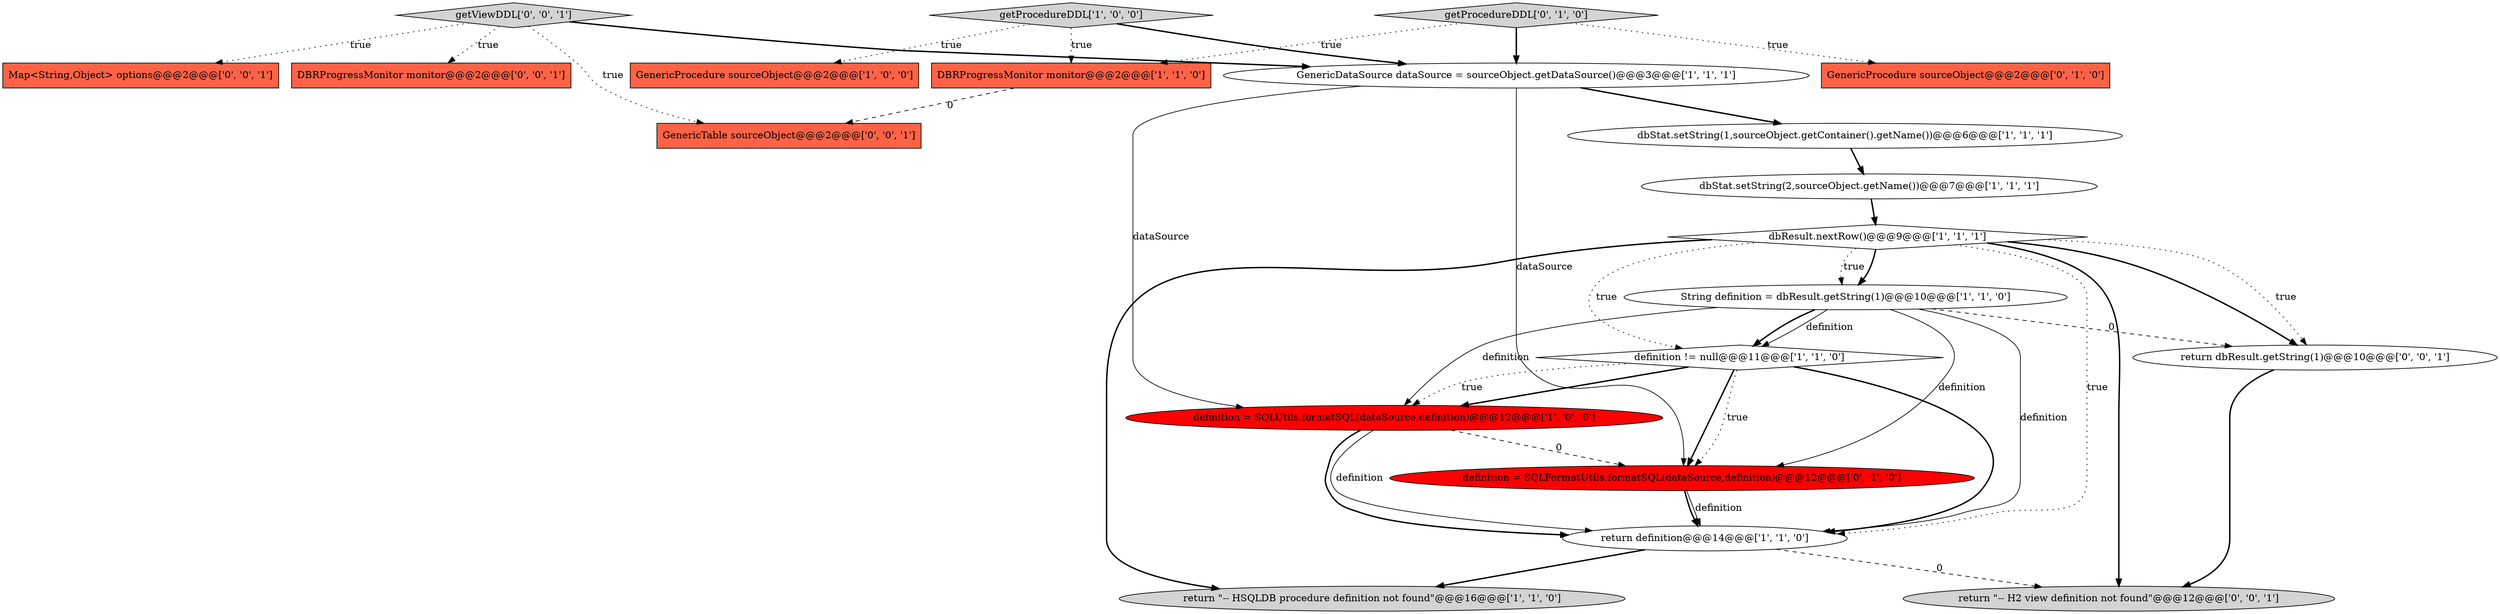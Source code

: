 digraph {
4 [style = filled, label = "return \"-- HSQLDB procedure definition not found\"@@@16@@@['1', '1', '0']", fillcolor = lightgray, shape = ellipse image = "AAA0AAABBB1BBB"];
18 [style = filled, label = "DBRProgressMonitor monitor@@@2@@@['0', '0', '1']", fillcolor = tomato, shape = box image = "AAA0AAABBB3BBB"];
15 [style = filled, label = "return dbResult.getString(1)@@@10@@@['0', '0', '1']", fillcolor = white, shape = ellipse image = "AAA0AAABBB3BBB"];
8 [style = filled, label = "dbStat.setString(1,sourceObject.getContainer().getName())@@@6@@@['1', '1', '1']", fillcolor = white, shape = ellipse image = "AAA0AAABBB1BBB"];
11 [style = filled, label = "String definition = dbResult.getString(1)@@@10@@@['1', '1', '0']", fillcolor = white, shape = ellipse image = "AAA0AAABBB1BBB"];
9 [style = filled, label = "GenericDataSource dataSource = sourceObject.getDataSource()@@@3@@@['1', '1', '1']", fillcolor = white, shape = ellipse image = "AAA0AAABBB1BBB"];
7 [style = filled, label = "definition = SQLUtils.formatSQL(dataSource,definition)@@@12@@@['1', '0', '0']", fillcolor = red, shape = ellipse image = "AAA1AAABBB1BBB"];
3 [style = filled, label = "return definition@@@14@@@['1', '1', '0']", fillcolor = white, shape = ellipse image = "AAA0AAABBB1BBB"];
0 [style = filled, label = "dbResult.nextRow()@@@9@@@['1', '1', '1']", fillcolor = white, shape = diamond image = "AAA0AAABBB1BBB"];
2 [style = filled, label = "definition != null@@@11@@@['1', '1', '0']", fillcolor = white, shape = diamond image = "AAA0AAABBB1BBB"];
5 [style = filled, label = "DBRProgressMonitor monitor@@@2@@@['1', '1', '0']", fillcolor = tomato, shape = box image = "AAA0AAABBB1BBB"];
14 [style = filled, label = "definition = SQLFormatUtils.formatSQL(dataSource,definition)@@@12@@@['0', '1', '0']", fillcolor = red, shape = ellipse image = "AAA1AAABBB2BBB"];
17 [style = filled, label = "getViewDDL['0', '0', '1']", fillcolor = lightgray, shape = diamond image = "AAA0AAABBB3BBB"];
19 [style = filled, label = "Map<String,Object> options@@@2@@@['0', '0', '1']", fillcolor = tomato, shape = box image = "AAA0AAABBB3BBB"];
6 [style = filled, label = "getProcedureDDL['1', '0', '0']", fillcolor = lightgray, shape = diamond image = "AAA0AAABBB1BBB"];
16 [style = filled, label = "return \"-- H2 view definition not found\"@@@12@@@['0', '0', '1']", fillcolor = lightgray, shape = ellipse image = "AAA0AAABBB3BBB"];
20 [style = filled, label = "GenericTable sourceObject@@@2@@@['0', '0', '1']", fillcolor = tomato, shape = box image = "AAA0AAABBB3BBB"];
1 [style = filled, label = "GenericProcedure sourceObject@@@2@@@['1', '0', '0']", fillcolor = tomato, shape = box image = "AAA0AAABBB1BBB"];
13 [style = filled, label = "GenericProcedure sourceObject@@@2@@@['0', '1', '0']", fillcolor = tomato, shape = box image = "AAA0AAABBB2BBB"];
12 [style = filled, label = "getProcedureDDL['0', '1', '0']", fillcolor = lightgray, shape = diamond image = "AAA0AAABBB2BBB"];
10 [style = filled, label = "dbStat.setString(2,sourceObject.getName())@@@7@@@['1', '1', '1']", fillcolor = white, shape = ellipse image = "AAA0AAABBB1BBB"];
17->20 [style = dotted, label="true"];
14->3 [style = bold, label=""];
8->10 [style = bold, label=""];
0->16 [style = bold, label=""];
17->18 [style = dotted, label="true"];
7->3 [style = solid, label="definition"];
11->15 [style = dashed, label="0"];
0->15 [style = dotted, label="true"];
7->14 [style = dashed, label="0"];
17->9 [style = bold, label=""];
2->3 [style = bold, label=""];
3->16 [style = dashed, label="0"];
6->1 [style = dotted, label="true"];
0->11 [style = bold, label=""];
9->8 [style = bold, label=""];
12->9 [style = bold, label=""];
15->16 [style = bold, label=""];
3->4 [style = bold, label=""];
11->3 [style = solid, label="definition"];
14->3 [style = solid, label="definition"];
0->15 [style = bold, label=""];
11->2 [style = bold, label=""];
7->3 [style = bold, label=""];
5->20 [style = dashed, label="0"];
12->13 [style = dotted, label="true"];
11->14 [style = solid, label="definition"];
12->5 [style = dotted, label="true"];
0->4 [style = bold, label=""];
2->7 [style = dotted, label="true"];
2->14 [style = bold, label=""];
10->0 [style = bold, label=""];
17->19 [style = dotted, label="true"];
2->14 [style = dotted, label="true"];
9->7 [style = solid, label="dataSource"];
0->3 [style = dotted, label="true"];
2->7 [style = bold, label=""];
11->7 [style = solid, label="definition"];
6->9 [style = bold, label=""];
0->2 [style = dotted, label="true"];
0->11 [style = dotted, label="true"];
9->14 [style = solid, label="dataSource"];
6->5 [style = dotted, label="true"];
11->2 [style = solid, label="definition"];
}
